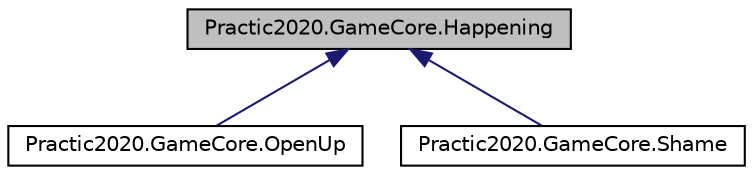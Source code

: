 digraph "Practic2020.GameCore.Happening"
{
 // LATEX_PDF_SIZE
  edge [fontname="Helvetica",fontsize="10",labelfontname="Helvetica",labelfontsize="10"];
  node [fontname="Helvetica",fontsize="10",shape=record];
  Node1 [label="Practic2020.GameCore.Happening",height=0.2,width=0.4,color="black", fillcolor="grey75", style="filled", fontcolor="black",tooltip="абстрактный класс события. Событие - некотороая сущность видоизменяющая память игрока заданным образо..."];
  Node1 -> Node2 [dir="back",color="midnightblue",fontsize="10",style="solid",fontname="Helvetica"];
  Node2 [label="Practic2020.GameCore.OpenUp",height=0.2,width=0.4,color="black", fillcolor="white", style="filled",URL="$class_practic2020_1_1_game_core_1_1_open_up.html",tooltip="Собыьтие описывающие роль одного игрока. Создаеться либо игрой, либо игроком. Если событие создаеться..."];
  Node1 -> Node3 [dir="back",color="midnightblue",fontsize="10",style="solid",fontname="Helvetica"];
  Node3 [label="Practic2020.GameCore.Shame",height=0.2,width=0.4,color="black", fillcolor="white", style="filled",URL="$class_practic2020_1_1_game_core_1_1_shame.html",tooltip="событие моделирующие ситуацию при которой один из игроков, высказывает своё предположение по поводу д..."];
}
